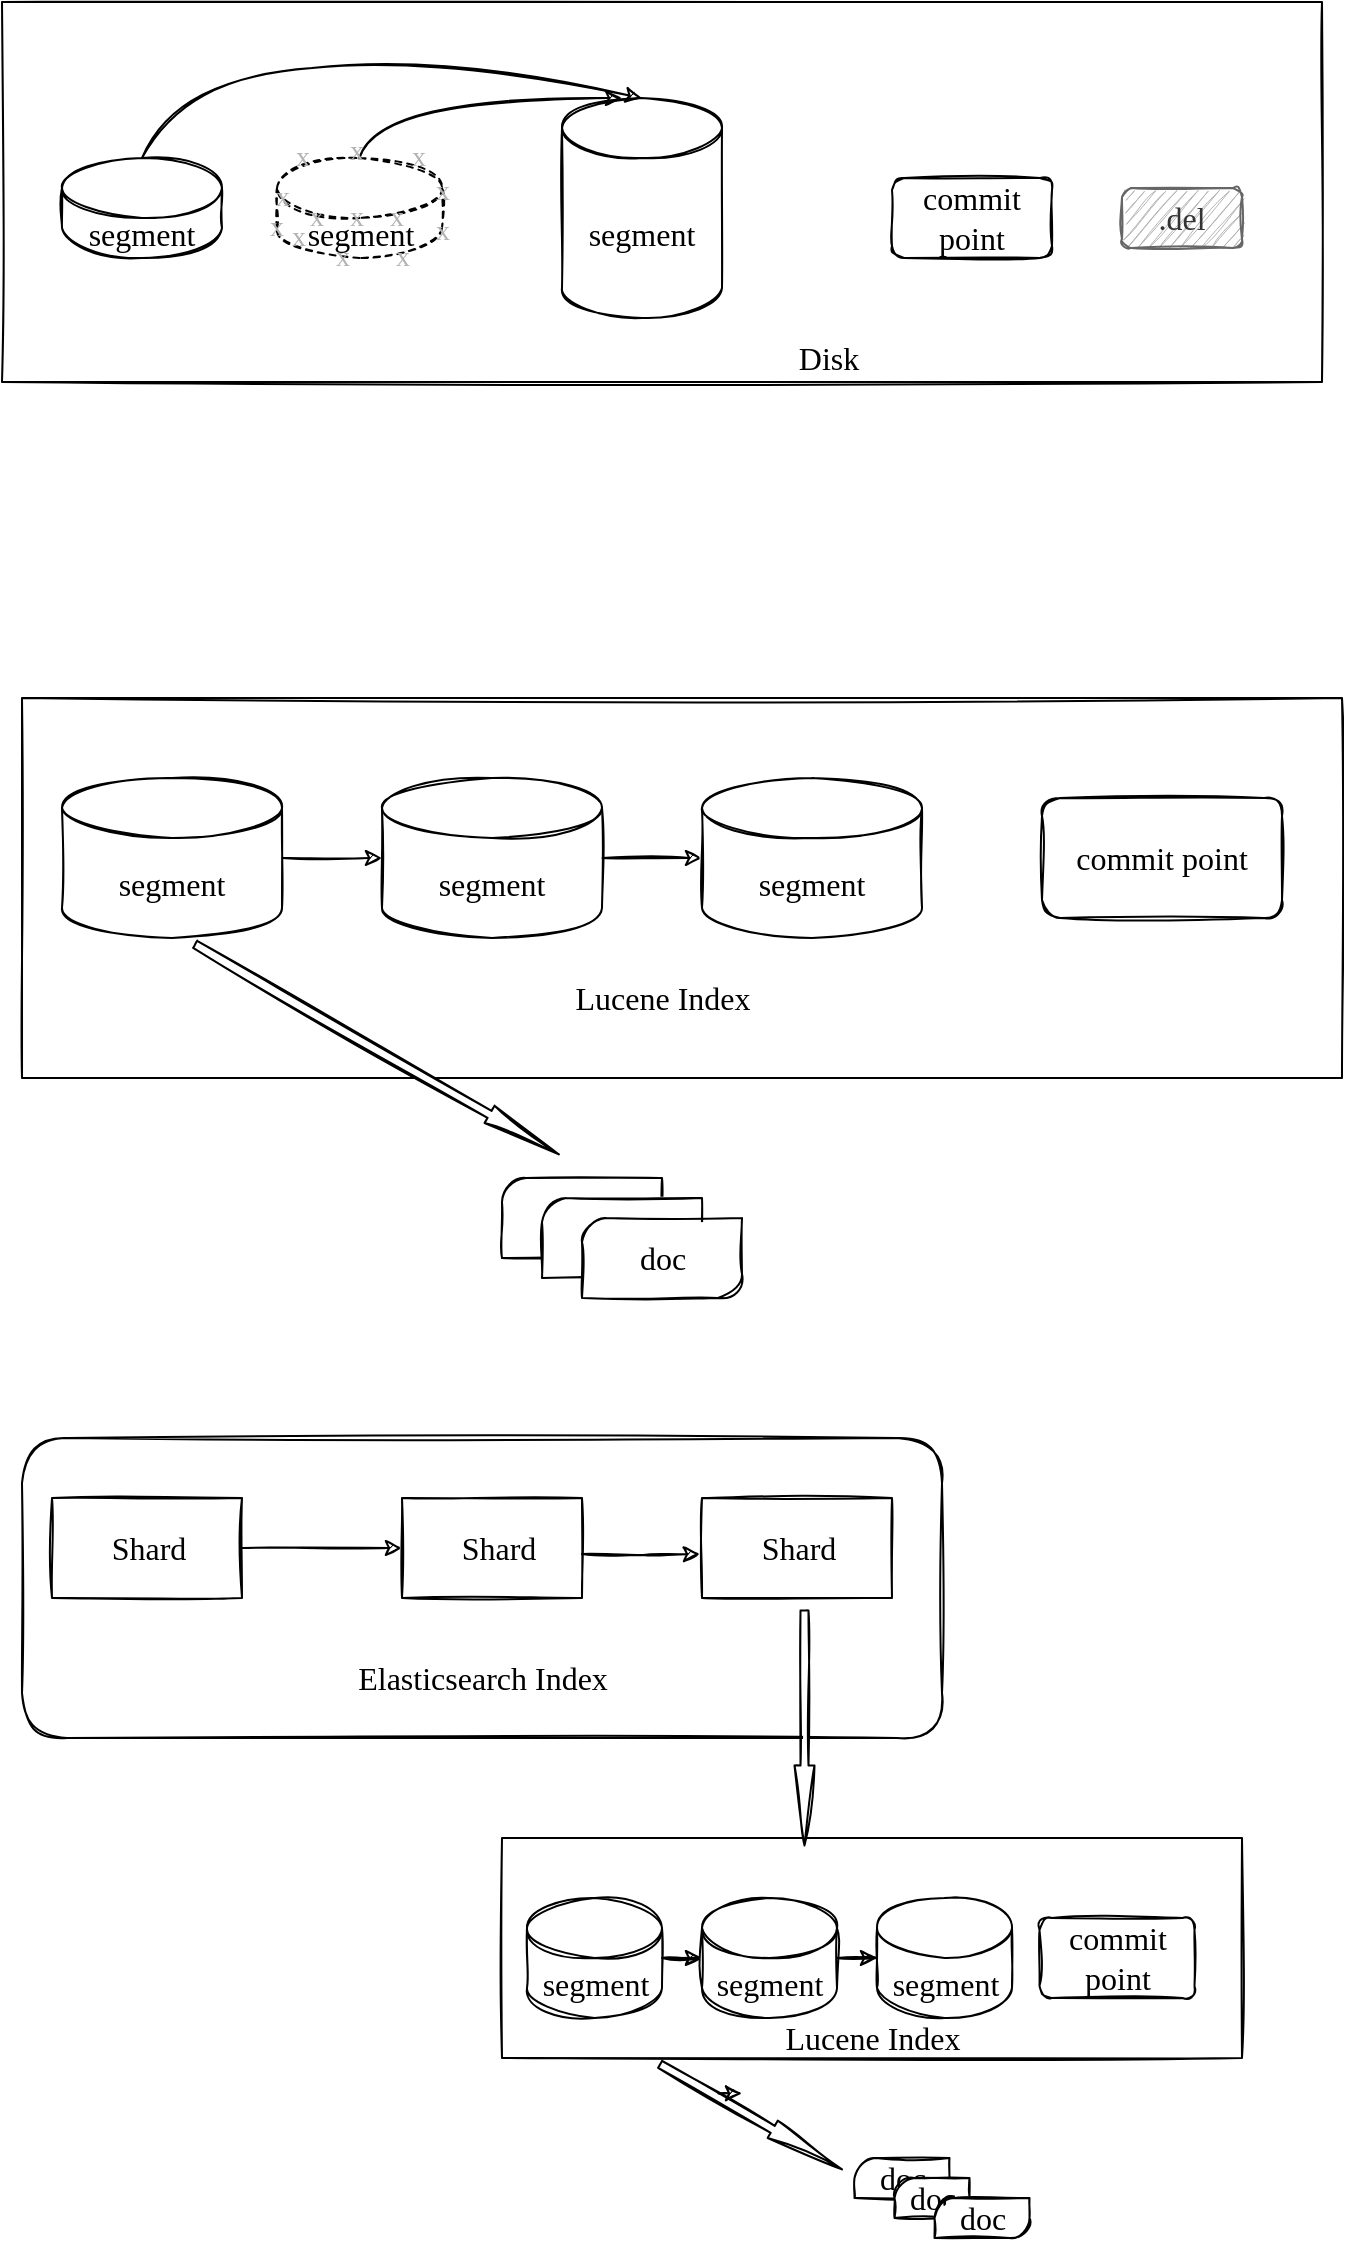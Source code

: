 <mxfile version="14.4.7" type="github" pages="2">
  <diagram id="8nM_3WmTibm-kQzg2nvk" name="第 1 页">
    <mxGraphModel dx="946" dy="1689" grid="1" gridSize="10" guides="1" tooltips="1" connect="1" arrows="1" fold="1" page="1" pageScale="1" pageWidth="850" pageHeight="1100" math="0" shadow="0">
      <root>
        <mxCell id="0" />
        <mxCell id="1" parent="0" />
        <mxCell id="rCGlDyyWl2rfRtXueR7p-3" value="" style="edgeStyle=orthogonalEdgeStyle;rounded=0;orthogonalLoop=1;jettySize=auto;html=1;sketch=1;" edge="1" parent="1" source="rCGlDyyWl2rfRtXueR7p-1" target="rCGlDyyWl2rfRtXueR7p-2">
          <mxGeometry relative="1" as="geometry" />
        </mxCell>
        <mxCell id="rCGlDyyWl2rfRtXueR7p-1" value="&lt;font face=&quot;Comic Sans MS&quot; style=&quot;font-size: 16px&quot;&gt;segment&lt;/font&gt;" style="shape=cylinder3;whiteSpace=wrap;html=1;boundedLbl=1;backgroundOutline=1;size=15;sketch=1;fillStyle=auto;" vertex="1" parent="1">
          <mxGeometry x="100" y="240" width="110" height="80" as="geometry" />
        </mxCell>
        <mxCell id="rCGlDyyWl2rfRtXueR7p-5" value="" style="edgeStyle=orthogonalEdgeStyle;rounded=0;orthogonalLoop=1;jettySize=auto;html=1;sketch=1;" edge="1" parent="1" source="rCGlDyyWl2rfRtXueR7p-2" target="rCGlDyyWl2rfRtXueR7p-4">
          <mxGeometry relative="1" as="geometry" />
        </mxCell>
        <mxCell id="rCGlDyyWl2rfRtXueR7p-2" value="&lt;font face=&quot;Comic Sans MS&quot; style=&quot;font-size: 16px&quot;&gt;segment&lt;/font&gt;" style="shape=cylinder3;whiteSpace=wrap;html=1;boundedLbl=1;backgroundOutline=1;size=15;sketch=1;fillStyle=auto;" vertex="1" parent="1">
          <mxGeometry x="260" y="240" width="110" height="80" as="geometry" />
        </mxCell>
        <mxCell id="rCGlDyyWl2rfRtXueR7p-4" value="&lt;font face=&quot;Comic Sans MS&quot; style=&quot;font-size: 16px&quot;&gt;segment&lt;/font&gt;" style="shape=cylinder3;whiteSpace=wrap;html=1;boundedLbl=1;backgroundOutline=1;size=15;sketch=1;fillStyle=auto;" vertex="1" parent="1">
          <mxGeometry x="420" y="240" width="110" height="80" as="geometry" />
        </mxCell>
        <mxCell id="rCGlDyyWl2rfRtXueR7p-6" value="&lt;font face=&quot;Comic Sans MS&quot; style=&quot;font-size: 16px;&quot;&gt;commit point&lt;/font&gt;" style="rounded=1;whiteSpace=wrap;html=1;sketch=1;fontSize=16;" vertex="1" parent="1">
          <mxGeometry x="590" y="250" width="120" height="60" as="geometry" />
        </mxCell>
        <mxCell id="rCGlDyyWl2rfRtXueR7p-7" value="" style="rounded=0;whiteSpace=wrap;html=1;sketch=1;fontSize=16;fillColor=none;labelPosition=center;verticalLabelPosition=middle;align=center;verticalAlign=middle;" vertex="1" parent="1">
          <mxGeometry x="80" y="200" width="660" height="190" as="geometry" />
        </mxCell>
        <mxCell id="rCGlDyyWl2rfRtXueR7p-9" value="doc" style="verticalLabelPosition=middle;verticalAlign=middle;html=1;shape=mxgraph.basic.diag_round_rect;dx=6;sketch=1;strokeColor=#000000;fillColor=none;gradientColor=none;fontSize=16;horizontal=1;labelPosition=center;align=center;fontFamily=Comic Sans MS;" vertex="1" parent="1">
          <mxGeometry x="320" y="440" width="80" height="40" as="geometry" />
        </mxCell>
        <mxCell id="rCGlDyyWl2rfRtXueR7p-10" value="doc" style="verticalLabelPosition=middle;verticalAlign=middle;html=1;shape=mxgraph.basic.diag_round_rect;dx=6;sketch=1;strokeColor=#000000;gradientColor=none;fontSize=16;horizontal=1;labelPosition=center;align=center;fontFamily=Comic Sans MS;" vertex="1" parent="1">
          <mxGeometry x="340" y="450" width="80" height="40" as="geometry" />
        </mxCell>
        <mxCell id="rCGlDyyWl2rfRtXueR7p-11" value="doc" style="verticalLabelPosition=middle;verticalAlign=middle;html=1;shape=mxgraph.basic.diag_round_rect;dx=6;sketch=1;strokeColor=#000000;gradientColor=none;fontSize=16;horizontal=1;labelPosition=center;align=center;fontFamily=Comic Sans MS;" vertex="1" parent="1">
          <mxGeometry x="360" y="460" width="80" height="40" as="geometry" />
        </mxCell>
        <mxCell id="rCGlDyyWl2rfRtXueR7p-13" value="Lucene Index" style="text;html=1;align=center;verticalAlign=middle;resizable=0;points=[];autosize=1;fontSize=16;fontFamily=Comic Sans MS;" vertex="1" parent="1">
          <mxGeometry x="340" y="340" width="120" height="20" as="geometry" />
        </mxCell>
        <mxCell id="rCGlDyyWl2rfRtXueR7p-15" value="" style="html=1;shadow=0;dashed=0;align=center;verticalAlign=middle;shape=mxgraph.arrows2.arrow;dy=0.6;dx=40;notch=0;sketch=1;strokeColor=#000000;fillColor=#ffffff;gradientColor=none;fontFamily=Comic Sans MS;fontSize=16;rotation=30;" vertex="1" parent="1">
          <mxGeometry x="152.5" y="370.67" width="210" height="10" as="geometry" />
        </mxCell>
        <mxCell id="rCGlDyyWl2rfRtXueR7p-19" value="" style="edgeStyle=orthogonalEdgeStyle;rounded=0;sketch=1;orthogonalLoop=1;jettySize=auto;html=1;fontFamily=Comic Sans MS;fontSize=16;" edge="1" parent="1" source="rCGlDyyWl2rfRtXueR7p-16" target="rCGlDyyWl2rfRtXueR7p-18">
          <mxGeometry relative="1" as="geometry" />
        </mxCell>
        <mxCell id="rCGlDyyWl2rfRtXueR7p-16" value="" style="verticalLabelPosition=bottom;verticalAlign=top;html=1;shape=mxgraph.basic.rect;fillColor2=none;strokeWidth=1;size=20;indent=5;sketch=1;fillColor=#ffffff;gradientColor=none;fontFamily=Comic Sans MS;fontSize=16;" vertex="1" parent="1">
          <mxGeometry x="95" y="600" width="95" height="50" as="geometry" />
        </mxCell>
        <mxCell id="rCGlDyyWl2rfRtXueR7p-17" value="Shard" style="text;html=1;align=center;verticalAlign=middle;resizable=0;points=[];autosize=1;fontSize=16;fontFamily=Comic Sans MS;" vertex="1" parent="1">
          <mxGeometry x="112.5" y="615" width="60" height="20" as="geometry" />
        </mxCell>
        <mxCell id="rCGlDyyWl2rfRtXueR7p-18" value="" style="verticalLabelPosition=bottom;verticalAlign=top;html=1;shape=mxgraph.basic.rect;fillColor2=none;strokeWidth=1;size=20;indent=5;sketch=1;fillColor=#ffffff;gradientColor=none;fontFamily=Comic Sans MS;fontSize=16;" vertex="1" parent="1">
          <mxGeometry x="270" y="600" width="90" height="50" as="geometry" />
        </mxCell>
        <mxCell id="rCGlDyyWl2rfRtXueR7p-20" value="Shard" style="text;html=1;align=center;verticalAlign=middle;resizable=0;points=[];autosize=1;fontSize=16;fontFamily=Comic Sans MS;" vertex="1" parent="1">
          <mxGeometry x="287.5" y="615" width="60" height="20" as="geometry" />
        </mxCell>
        <mxCell id="rCGlDyyWl2rfRtXueR7p-21" value="" style="verticalLabelPosition=bottom;verticalAlign=top;html=1;shape=mxgraph.basic.rect;fillColor2=none;strokeWidth=1;size=20;indent=5;sketch=1;fillColor=#ffffff;gradientColor=none;fontFamily=Comic Sans MS;fontSize=16;" vertex="1" parent="1">
          <mxGeometry x="420" y="600" width="95" height="50" as="geometry" />
        </mxCell>
        <mxCell id="rCGlDyyWl2rfRtXueR7p-22" value="Shard" style="text;html=1;align=center;verticalAlign=middle;resizable=0;points=[];autosize=1;fontSize=16;fontFamily=Comic Sans MS;" vertex="1" parent="1">
          <mxGeometry x="437.5" y="615" width="60" height="20" as="geometry" />
        </mxCell>
        <mxCell id="rCGlDyyWl2rfRtXueR7p-23" value="" style="edgeStyle=orthogonalEdgeStyle;rounded=0;sketch=1;orthogonalLoop=1;jettySize=auto;html=1;fontFamily=Comic Sans MS;fontSize=16;entryX=-0.011;entryY=0.56;entryDx=0;entryDy=0;entryPerimeter=0;" edge="1" parent="1" target="rCGlDyyWl2rfRtXueR7p-21">
          <mxGeometry relative="1" as="geometry">
            <mxPoint x="360" y="628" as="sourcePoint" />
            <mxPoint x="280" y="635" as="targetPoint" />
          </mxGeometry>
        </mxCell>
        <mxCell id="rCGlDyyWl2rfRtXueR7p-25" value="" style="rounded=1;whiteSpace=wrap;html=1;sketch=1;strokeColor=#000000;fillColor=none;gradientColor=none;fontFamily=Comic Sans MS;fontSize=16;" vertex="1" parent="1">
          <mxGeometry x="80" y="570" width="460" height="150" as="geometry" />
        </mxCell>
        <mxCell id="rCGlDyyWl2rfRtXueR7p-26" value="Elasticsearch Index" style="text;html=1;align=center;verticalAlign=middle;resizable=0;points=[];autosize=1;fontSize=16;fontFamily=Comic Sans MS;" vertex="1" parent="1">
          <mxGeometry x="225" y="680" width="170" height="20" as="geometry" />
        </mxCell>
        <mxCell id="rCGlDyyWl2rfRtXueR7p-27" value="" style="edgeStyle=orthogonalEdgeStyle;rounded=0;orthogonalLoop=1;jettySize=auto;html=1;sketch=1;" edge="1" parent="1" source="rCGlDyyWl2rfRtXueR7p-28" target="rCGlDyyWl2rfRtXueR7p-30">
          <mxGeometry relative="1" as="geometry" />
        </mxCell>
        <mxCell id="rCGlDyyWl2rfRtXueR7p-28" value="&lt;font face=&quot;Comic Sans MS&quot; style=&quot;font-size: 16px&quot;&gt;segment&lt;/font&gt;" style="shape=cylinder3;whiteSpace=wrap;html=1;boundedLbl=1;backgroundOutline=1;size=15;sketch=1;fillStyle=auto;" vertex="1" parent="1">
          <mxGeometry x="332.5" y="800" width="67.5" height="60" as="geometry" />
        </mxCell>
        <mxCell id="rCGlDyyWl2rfRtXueR7p-29" value="" style="edgeStyle=orthogonalEdgeStyle;rounded=0;orthogonalLoop=1;jettySize=auto;html=1;sketch=1;" edge="1" parent="1" source="rCGlDyyWl2rfRtXueR7p-30" target="rCGlDyyWl2rfRtXueR7p-31">
          <mxGeometry relative="1" as="geometry" />
        </mxCell>
        <mxCell id="rCGlDyyWl2rfRtXueR7p-30" value="&lt;font face=&quot;Comic Sans MS&quot; style=&quot;font-size: 16px&quot;&gt;segment&lt;/font&gt;" style="shape=cylinder3;whiteSpace=wrap;html=1;boundedLbl=1;backgroundOutline=1;size=15;sketch=1;fillStyle=auto;" vertex="1" parent="1">
          <mxGeometry x="420" y="800" width="67.5" height="60" as="geometry" />
        </mxCell>
        <mxCell id="rCGlDyyWl2rfRtXueR7p-31" value="&lt;font face=&quot;Comic Sans MS&quot; style=&quot;font-size: 16px&quot;&gt;segment&lt;/font&gt;" style="shape=cylinder3;whiteSpace=wrap;html=1;boundedLbl=1;backgroundOutline=1;size=15;sketch=1;fillStyle=auto;" vertex="1" parent="1">
          <mxGeometry x="507.5" y="800" width="67.5" height="60" as="geometry" />
        </mxCell>
        <mxCell id="rCGlDyyWl2rfRtXueR7p-32" value="&lt;font face=&quot;Comic Sans MS&quot; style=&quot;font-size: 16px;&quot;&gt;commit point&lt;/font&gt;" style="rounded=1;whiteSpace=wrap;html=1;sketch=1;fontSize=16;" vertex="1" parent="1">
          <mxGeometry x="588.75" y="810" width="77.5" height="40" as="geometry" />
        </mxCell>
        <mxCell id="rCGlDyyWl2rfRtXueR7p-33" value="" style="rounded=0;whiteSpace=wrap;html=1;sketch=1;fontSize=16;fillColor=none;labelPosition=center;verticalLabelPosition=middle;align=center;verticalAlign=middle;" vertex="1" parent="1">
          <mxGeometry x="320" y="770" width="370" height="110" as="geometry" />
        </mxCell>
        <mxCell id="rCGlDyyWl2rfRtXueR7p-34" value="doc" style="verticalLabelPosition=middle;verticalAlign=middle;html=1;shape=mxgraph.basic.diag_round_rect;dx=6;sketch=1;strokeColor=#000000;fillColor=none;gradientColor=none;fontSize=16;horizontal=1;labelPosition=center;align=center;fontFamily=Comic Sans MS;" vertex="1" parent="1">
          <mxGeometry x="496.25" y="930" width="47.5" height="20" as="geometry" />
        </mxCell>
        <mxCell id="rCGlDyyWl2rfRtXueR7p-35" value="doc" style="verticalLabelPosition=middle;verticalAlign=middle;html=1;shape=mxgraph.basic.diag_round_rect;dx=6;sketch=1;strokeColor=#000000;gradientColor=none;fontSize=16;horizontal=1;labelPosition=center;align=center;fontFamily=Comic Sans MS;" vertex="1" parent="1">
          <mxGeometry x="516.25" y="940" width="37.5" height="20" as="geometry" />
        </mxCell>
        <mxCell id="rCGlDyyWl2rfRtXueR7p-36" value="doc" style="verticalLabelPosition=middle;verticalAlign=middle;html=1;shape=mxgraph.basic.diag_round_rect;dx=6;sketch=1;strokeColor=#000000;gradientColor=none;fontSize=16;horizontal=1;labelPosition=center;align=center;fontFamily=Comic Sans MS;" vertex="1" parent="1">
          <mxGeometry x="536.25" y="950" width="47.5" height="20" as="geometry" />
        </mxCell>
        <mxCell id="rCGlDyyWl2rfRtXueR7p-37" value="Lucene Index" style="text;html=1;align=center;verticalAlign=middle;resizable=0;points=[];autosize=1;fontSize=16;fontFamily=Comic Sans MS;" vertex="1" parent="1">
          <mxGeometry x="445" y="860" width="120" height="20" as="geometry" />
        </mxCell>
        <mxCell id="rCGlDyyWl2rfRtXueR7p-38" value="" style="html=1;shadow=0;dashed=0;align=center;verticalAlign=middle;shape=mxgraph.arrows2.arrow;dy=0.6;dx=40;notch=0;sketch=1;strokeColor=#000000;fillColor=#ffffff;gradientColor=none;fontFamily=Comic Sans MS;fontSize=16;rotation=30;" vertex="1" parent="1">
          <mxGeometry x="392.03" y="904.42" width="105" height="10" as="geometry" />
        </mxCell>
        <mxCell id="rCGlDyyWl2rfRtXueR7p-41" style="edgeStyle=orthogonalEdgeStyle;rounded=0;sketch=1;orthogonalLoop=1;jettySize=auto;html=1;exitX=0;exitY=0;exitDx=32.5;exitDy=3;exitPerimeter=0;entryX=0.408;entryY=-0.263;entryDx=0;entryDy=0;entryPerimeter=0;fontFamily=Comic Sans MS;fontSize=16;" edge="1" parent="1" source="rCGlDyyWl2rfRtXueR7p-38" target="rCGlDyyWl2rfRtXueR7p-38">
          <mxGeometry relative="1" as="geometry" />
        </mxCell>
        <mxCell id="rCGlDyyWl2rfRtXueR7p-42" value="" style="html=1;shadow=0;dashed=0;align=center;verticalAlign=middle;shape=mxgraph.arrows2.arrow;dy=0.6;dx=40;notch=0;sketch=1;strokeColor=#000000;fillColor=#ffffff;gradientColor=none;fontFamily=Comic Sans MS;fontSize=16;rotation=90;" vertex="1" parent="1">
          <mxGeometry x="412.5" y="710" width="117.5" height="10" as="geometry" />
        </mxCell>
        <mxCell id="0iq0HDQxkhiBiDTgWya3-2" value="&lt;font face=&quot;Comic Sans MS&quot; style=&quot;font-size: 16px&quot;&gt;segment&lt;/font&gt;" style="shape=cylinder3;whiteSpace=wrap;html=1;boundedLbl=1;backgroundOutline=1;size=15;sketch=1;fillStyle=auto;" vertex="1" parent="1">
          <mxGeometry x="100" y="-70" width="80" height="50" as="geometry" />
        </mxCell>
        <mxCell id="0iq0HDQxkhiBiDTgWya3-4" value="&lt;font face=&quot;Comic Sans MS&quot; style=&quot;font-size: 16px&quot;&gt;segment&lt;/font&gt;" style="shape=cylinder3;whiteSpace=wrap;html=1;boundedLbl=1;backgroundOutline=1;size=15;sketch=1;fillStyle=auto;dashed=1;" vertex="1" parent="1">
          <mxGeometry x="207.5" y="-70" width="82.5" height="50" as="geometry" />
        </mxCell>
        <mxCell id="0iq0HDQxkhiBiDTgWya3-5" value="&lt;font face=&quot;Comic Sans MS&quot; style=&quot;font-size: 16px&quot;&gt;segment&lt;/font&gt;" style="shape=cylinder3;whiteSpace=wrap;html=1;boundedLbl=1;backgroundOutline=1;size=15;sketch=1;fillStyle=auto;" vertex="1" parent="1">
          <mxGeometry x="350" y="-100" width="80" height="110" as="geometry" />
        </mxCell>
        <mxCell id="0iq0HDQxkhiBiDTgWya3-6" value="&lt;font face=&quot;Comic Sans MS&quot; style=&quot;font-size: 16px;&quot;&gt;commit point&lt;/font&gt;" style="rounded=1;whiteSpace=wrap;html=1;sketch=1;fontSize=16;" vertex="1" parent="1">
          <mxGeometry x="515" y="-60" width="80" height="40" as="geometry" />
        </mxCell>
        <mxCell id="0iq0HDQxkhiBiDTgWya3-7" value="" style="rounded=0;whiteSpace=wrap;html=1;sketch=1;fontSize=16;fillColor=none;labelPosition=center;verticalLabelPosition=middle;align=center;verticalAlign=middle;" vertex="1" parent="1">
          <mxGeometry x="70" y="-148" width="660" height="190" as="geometry" />
        </mxCell>
        <mxCell id="0iq0HDQxkhiBiDTgWya3-8" value="Disk" style="text;html=1;align=center;verticalAlign=middle;resizable=0;points=[];autosize=1;fontSize=16;fontFamily=Comic Sans MS;" vertex="1" parent="1">
          <mxGeometry x="457.5" y="20" width="50" height="20" as="geometry" />
        </mxCell>
        <mxCell id="0iq0HDQxkhiBiDTgWya3-9" value="&lt;font face=&quot;Comic Sans MS&quot; style=&quot;font-size: 16px&quot;&gt;.del&lt;/font&gt;" style="rounded=1;whiteSpace=wrap;html=1;sketch=1;fontSize=16;strokeColor=#666666;fontColor=#333333;fillColor=#B3B3B3;" vertex="1" parent="1">
          <mxGeometry x="630" y="-55" width="60" height="30" as="geometry" />
        </mxCell>
        <mxCell id="0iq0HDQxkhiBiDTgWya3-11" value="" style="curved=1;endArrow=classic;html=1;fontFamily=Comic Sans MS;fontSize=14;fontColor=#000000;exitX=0.5;exitY=0;exitDx=0;exitDy=0;exitPerimeter=0;entryX=0.5;entryY=0;entryDx=0;entryDy=0;entryPerimeter=0;sketch=1;" edge="1" parent="1" source="0iq0HDQxkhiBiDTgWya3-2" target="0iq0HDQxkhiBiDTgWya3-5">
          <mxGeometry width="50" height="50" relative="1" as="geometry">
            <mxPoint x="370" y="60" as="sourcePoint" />
            <mxPoint x="420" y="10" as="targetPoint" />
            <Array as="points">
              <mxPoint x="160" y="-110" />
              <mxPoint x="290" y="-120" />
            </Array>
          </mxGeometry>
        </mxCell>
        <mxCell id="0iq0HDQxkhiBiDTgWya3-12" value="" style="curved=1;endArrow=classic;html=1;fontFamily=Comic Sans MS;fontSize=14;fontColor=#000000;exitX=0.5;exitY=0;exitDx=0;exitDy=0;exitPerimeter=0;sketch=1;" edge="1" parent="1" source="0iq0HDQxkhiBiDTgWya3-4">
          <mxGeometry width="50" height="50" relative="1" as="geometry">
            <mxPoint x="370" y="60" as="sourcePoint" />
            <mxPoint x="380" y="-100" as="targetPoint" />
            <Array as="points">
              <mxPoint x="260" y="-100" />
            </Array>
          </mxGeometry>
        </mxCell>
        <mxCell id="0iq0HDQxkhiBiDTgWya3-13" value="x" style="text;html=1;align=center;verticalAlign=middle;resizable=0;points=[];autosize=1;fontSize=14;fontFamily=Comic Sans MS;fontColor=#B3B3B3;" vertex="1" parent="1">
          <mxGeometry x="210" y="-80" width="20" height="20" as="geometry" />
        </mxCell>
        <mxCell id="0iq0HDQxkhiBiDTgWya3-14" value="x" style="text;html=1;align=center;verticalAlign=middle;resizable=0;points=[];autosize=1;fontSize=14;fontFamily=Comic Sans MS;fontColor=#B3B3B3;" vertex="1" parent="1">
          <mxGeometry x="267.5" y="-80" width="20" height="20" as="geometry" />
        </mxCell>
        <mxCell id="0iq0HDQxkhiBiDTgWya3-15" value="x" style="text;html=1;align=center;verticalAlign=middle;resizable=0;points=[];autosize=1;fontSize=14;fontFamily=Comic Sans MS;fontColor=#B3B3B3;" vertex="1" parent="1">
          <mxGeometry x="237" y="-83" width="20" height="20" as="geometry" />
        </mxCell>
        <mxCell id="0iq0HDQxkhiBiDTgWya3-18" value="x" style="text;html=1;align=center;verticalAlign=middle;resizable=0;points=[];autosize=1;fontSize=14;fontFamily=Comic Sans MS;fontColor=#B3B3B3;" vertex="1" parent="1">
          <mxGeometry x="280" y="-63" width="20" height="20" as="geometry" />
        </mxCell>
        <mxCell id="0iq0HDQxkhiBiDTgWya3-19" value="x" style="text;html=1;align=center;verticalAlign=middle;resizable=0;points=[];autosize=1;fontSize=14;fontFamily=Comic Sans MS;fontColor=#B3B3B3;" vertex="1" parent="1">
          <mxGeometry x="280" y="-43" width="20" height="20" as="geometry" />
        </mxCell>
        <mxCell id="0iq0HDQxkhiBiDTgWya3-20" value="x" style="text;html=1;align=center;verticalAlign=middle;resizable=0;points=[];autosize=1;fontSize=14;fontFamily=Comic Sans MS;fontColor=#B3B3B3;" vertex="1" parent="1">
          <mxGeometry x="260" y="-30" width="20" height="20" as="geometry" />
        </mxCell>
        <mxCell id="0iq0HDQxkhiBiDTgWya3-21" value="x" style="text;html=1;align=center;verticalAlign=middle;resizable=0;points=[];autosize=1;fontSize=14;fontFamily=Comic Sans MS;fontColor=#B3B3B3;" vertex="1" parent="1">
          <mxGeometry x="230" y="-30" width="20" height="20" as="geometry" />
        </mxCell>
        <mxCell id="0iq0HDQxkhiBiDTgWya3-22" value="x" style="text;html=1;align=center;verticalAlign=middle;resizable=0;points=[];autosize=1;fontSize=14;fontFamily=Comic Sans MS;fontColor=#B3B3B3;" vertex="1" parent="1">
          <mxGeometry x="207.5" y="-40" width="20" height="20" as="geometry" />
        </mxCell>
        <mxCell id="0iq0HDQxkhiBiDTgWya3-23" value="x" style="text;html=1;align=center;verticalAlign=middle;resizable=0;points=[];autosize=1;fontSize=14;fontFamily=Comic Sans MS;fontColor=#B3B3B3;" vertex="1" parent="1">
          <mxGeometry x="200" y="-60" width="20" height="20" as="geometry" />
        </mxCell>
        <mxCell id="0iq0HDQxkhiBiDTgWya3-24" value="x" style="text;html=1;align=center;verticalAlign=middle;resizable=0;points=[];autosize=1;fontSize=14;fontFamily=Comic Sans MS;fontColor=#B3B3B3;" vertex="1" parent="1">
          <mxGeometry x="217" y="-50" width="20" height="20" as="geometry" />
        </mxCell>
        <mxCell id="0iq0HDQxkhiBiDTgWya3-25" value="x" style="text;html=1;align=center;verticalAlign=middle;resizable=0;points=[];autosize=1;fontSize=14;fontFamily=Comic Sans MS;fontColor=#B3B3B3;" vertex="1" parent="1">
          <mxGeometry x="237" y="-50" width="20" height="20" as="geometry" />
        </mxCell>
        <mxCell id="0iq0HDQxkhiBiDTgWya3-26" value="x" style="text;html=1;align=center;verticalAlign=middle;resizable=0;points=[];autosize=1;fontSize=14;fontFamily=Comic Sans MS;fontColor=#B3B3B3;" vertex="1" parent="1">
          <mxGeometry x="257" y="-50" width="20" height="20" as="geometry" />
        </mxCell>
        <mxCell id="0iq0HDQxkhiBiDTgWya3-27" value="x" style="text;html=1;align=center;verticalAlign=middle;resizable=0;points=[];autosize=1;fontSize=14;fontFamily=Comic Sans MS;fontColor=#B3B3B3;" vertex="1" parent="1">
          <mxGeometry x="197" y="-45" width="20" height="20" as="geometry" />
        </mxCell>
      </root>
    </mxGraphModel>
  </diagram>
  <diagram id="6NOmKYol9RHLO5G2jc2y" name="第 2 页">
    <mxGraphModel dx="946" dy="1689" grid="1" gridSize="10" guides="1" tooltips="1" connect="1" arrows="1" fold="1" page="1" pageScale="1" pageWidth="850" pageHeight="1100" math="0" shadow="0">
      <root>
        <mxCell id="ERQx0jTSGvLp_6EYogIF-0" />
        <mxCell id="ERQx0jTSGvLp_6EYogIF-1" parent="ERQx0jTSGvLp_6EYogIF-0" />
        <mxCell id="dL4LxfhKbAXL3MIHt8B5-0" value="" style="verticalLabelPosition=bottom;verticalAlign=top;html=1;shape=mxgraph.basic.diag_round_rect;dx=6;sketch=1;strokeColor=#000000;fillColor=none;gradientColor=none;fontFamily=Comic Sans MS;fontSize=16;" vertex="1" parent="ERQx0jTSGvLp_6EYogIF-1">
          <mxGeometry x="320" y="-70" width="90" height="40" as="geometry" />
        </mxCell>
        <mxCell id="dL4LxfhKbAXL3MIHt8B5-1" value="Document" style="text;html=1;align=center;verticalAlign=middle;resizable=0;points=[];autosize=1;fontSize=16;fontFamily=Comic Sans MS;" vertex="1" parent="ERQx0jTSGvLp_6EYogIF-1">
          <mxGeometry x="320" y="-60" width="90" height="20" as="geometry" />
        </mxCell>
        <mxCell id="dL4LxfhKbAXL3MIHt8B5-2" value="" style="verticalLabelPosition=bottom;verticalAlign=top;html=1;shape=mxgraph.basic.three_corner_round_rect;dx=6;sketch=1;strokeColor=#000000;fillColor=none;gradientColor=none;fontFamily=Comic Sans MS;fontSize=16;" vertex="1" parent="ERQx0jTSGvLp_6EYogIF-1">
          <mxGeometry x="60" y="100" width="170" height="40" as="geometry" />
        </mxCell>
        <mxCell id="dL4LxfhKbAXL3MIHt8B5-3" value="In-memery buffer" style="text;html=1;align=center;verticalAlign=middle;resizable=0;points=[];autosize=1;fontSize=16;fontFamily=Comic Sans MS;" vertex="1" parent="ERQx0jTSGvLp_6EYogIF-1">
          <mxGeometry x="70" y="110" width="150" height="20" as="geometry" />
        </mxCell>
        <mxCell id="dL4LxfhKbAXL3MIHt8B5-4" value="" style="edgeStyle=segmentEdgeStyle;endArrow=classic;html=1;fontFamily=Comic Sans MS;fontSize=16;exitX=0.5;exitY=1;exitDx=0;exitDy=0;exitPerimeter=0;entryX=0.853;entryY=0;entryDx=0;entryDy=0;entryPerimeter=0;sketch=1;curved=1;" edge="1" parent="ERQx0jTSGvLp_6EYogIF-1" source="dL4LxfhKbAXL3MIHt8B5-0" target="dL4LxfhKbAXL3MIHt8B5-2">
          <mxGeometry width="50" height="50" relative="1" as="geometry">
            <mxPoint x="400" y="320" as="sourcePoint" />
            <mxPoint x="450" y="270" as="targetPoint" />
            <Array as="points">
              <mxPoint x="365" y="49" />
              <mxPoint x="205" y="49" />
            </Array>
          </mxGeometry>
        </mxCell>
        <mxCell id="dL4LxfhKbAXL3MIHt8B5-5" value="&lt;span style=&quot;font-size: 12px&quot;&gt;Refresh&amp;nbsp;&lt;/span&gt;" style="text;html=1;align=center;verticalAlign=middle;resizable=0;points=[];autosize=1;fontSize=16;fontFamily=Comic Sans MS;" vertex="1" parent="ERQx0jTSGvLp_6EYogIF-1">
          <mxGeometry x="170" y="30" width="60" height="30" as="geometry" />
        </mxCell>
        <mxCell id="dL4LxfhKbAXL3MIHt8B5-6" value="1. 数据刷新到内存缓存 1s 一次" style="text;html=1;align=center;verticalAlign=middle;resizable=0;points=[];autosize=1;fontSize=12;fontFamily=Tahoma;" vertex="1" parent="ERQx0jTSGvLp_6EYogIF-1">
          <mxGeometry x="215" y="60" width="180" height="20" as="geometry" />
        </mxCell>
        <mxCell id="dL4LxfhKbAXL3MIHt8B5-7" value="" style="verticalLabelPosition=bottom;verticalAlign=top;html=1;shape=mxgraph.basic.three_corner_round_rect;dx=6;sketch=1;strokeColor=#000000;fillColor=none;gradientColor=none;fontFamily=Comic Sans MS;fontSize=16;" vertex="1" parent="ERQx0jTSGvLp_6EYogIF-1">
          <mxGeometry x="60" y="170" width="260" height="70" as="geometry" />
        </mxCell>
        <mxCell id="dL4LxfhKbAXL3MIHt8B5-9" value="" style="shape=cylinder3;whiteSpace=wrap;html=1;boundedLbl=1;backgroundOutline=1;size=15;sketch=1;strokeColor=#000000;fillColor=none;gradientColor=none;fontFamily=Tahoma;fontSize=12;" vertex="1" parent="ERQx0jTSGvLp_6EYogIF-1">
          <mxGeometry x="80" y="180" width="70" height="50" as="geometry" />
        </mxCell>
        <mxCell id="dL4LxfhKbAXL3MIHt8B5-10" value="Segment" style="text;html=1;align=center;verticalAlign=middle;resizable=0;points=[];autosize=1;fontSize=12;fontFamily=Comic Sans MS;" vertex="1" parent="ERQx0jTSGvLp_6EYogIF-1">
          <mxGeometry x="85" y="183" width="60" height="20" as="geometry" />
        </mxCell>
        <mxCell id="dL4LxfhKbAXL3MIHt8B5-11" value="" style="shape=cylinder3;whiteSpace=wrap;html=1;boundedLbl=1;backgroundOutline=1;size=15;sketch=1;strokeColor=#000000;fillColor=none;gradientColor=none;fontFamily=Tahoma;fontSize=12;" vertex="1" parent="ERQx0jTSGvLp_6EYogIF-1">
          <mxGeometry x="165" y="180" width="70" height="50" as="geometry" />
        </mxCell>
        <mxCell id="dL4LxfhKbAXL3MIHt8B5-12" value="Segment" style="text;html=1;align=center;verticalAlign=middle;resizable=0;points=[];autosize=1;fontSize=12;fontFamily=Comic Sans MS;" vertex="1" parent="ERQx0jTSGvLp_6EYogIF-1">
          <mxGeometry x="170" y="183" width="60" height="20" as="geometry" />
        </mxCell>
        <mxCell id="dL4LxfhKbAXL3MIHt8B5-13" value="Cache" style="text;html=1;align=center;verticalAlign=middle;resizable=0;points=[];autosize=1;fontSize=14;fontFamily=Comic Sans MS;" vertex="1" parent="ERQx0jTSGvLp_6EYogIF-1">
          <mxGeometry x="260" y="195" width="50" height="20" as="geometry" />
        </mxCell>
        <mxCell id="dL4LxfhKbAXL3MIHt8B5-14" value="" style="edgeStyle=segmentEdgeStyle;endArrow=classic;html=1;fontFamily=Comic Sans MS;fontSize=14;exitX=1;exitY=0.5;exitDx=0;exitDy=0;exitPerimeter=0;curved=1;sketch=1;" edge="1" parent="ERQx0jTSGvLp_6EYogIF-1" source="dL4LxfhKbAXL3MIHt8B5-2" target="dL4LxfhKbAXL3MIHt8B5-12">
          <mxGeometry width="50" height="50" relative="1" as="geometry">
            <mxPoint x="400" y="320" as="sourcePoint" />
            <mxPoint x="450" y="270" as="targetPoint" />
            <Array as="points">
              <mxPoint x="250" y="120" />
              <mxPoint x="250" y="193" />
            </Array>
          </mxGeometry>
        </mxCell>
        <mxCell id="dL4LxfhKbAXL3MIHt8B5-15" value="2. 将内存缓存数据刷新到 Cache" style="text;html=1;align=center;verticalAlign=middle;resizable=0;points=[];autosize=1;fontSize=12;fontFamily=Tahoma;" vertex="1" parent="ERQx0jTSGvLp_6EYogIF-1">
          <mxGeometry x="250" y="130" width="190" height="20" as="geometry" />
        </mxCell>
        <mxCell id="dL4LxfhKbAXL3MIHt8B5-16" value="" style="verticalLabelPosition=bottom;verticalAlign=top;html=1;shape=mxgraph.basic.three_corner_round_rect;dx=6;sketch=1;strokeColor=#000000;fillColor=none;gradientColor=none;fontFamily=Comic Sans MS;fontSize=16;" vertex="1" parent="ERQx0jTSGvLp_6EYogIF-1">
          <mxGeometry x="60" y="290" width="650" height="70" as="geometry" />
        </mxCell>
        <mxCell id="dL4LxfhKbAXL3MIHt8B5-17" value="" style="shape=cylinder3;whiteSpace=wrap;html=1;boundedLbl=1;backgroundOutline=1;size=15;sketch=1;strokeColor=#000000;fillColor=none;gradientColor=none;fontFamily=Tahoma;fontSize=12;" vertex="1" parent="ERQx0jTSGvLp_6EYogIF-1">
          <mxGeometry x="80" y="300" width="70" height="50" as="geometry" />
        </mxCell>
        <mxCell id="dL4LxfhKbAXL3MIHt8B5-18" value="Segment" style="text;html=1;align=center;verticalAlign=middle;resizable=0;points=[];autosize=1;fontSize=12;fontFamily=Comic Sans MS;" vertex="1" parent="ERQx0jTSGvLp_6EYogIF-1">
          <mxGeometry x="85" y="303" width="60" height="20" as="geometry" />
        </mxCell>
        <mxCell id="dL4LxfhKbAXL3MIHt8B5-19" value="" style="shape=cylinder3;whiteSpace=wrap;html=1;boundedLbl=1;backgroundOutline=1;size=15;sketch=1;strokeColor=#000000;fillColor=none;gradientColor=none;fontFamily=Tahoma;fontSize=12;" vertex="1" parent="ERQx0jTSGvLp_6EYogIF-1">
          <mxGeometry x="165" y="300" width="70" height="50" as="geometry" />
        </mxCell>
        <mxCell id="dL4LxfhKbAXL3MIHt8B5-20" value="Segment" style="text;html=1;align=center;verticalAlign=middle;resizable=0;points=[];autosize=1;fontSize=12;fontFamily=Comic Sans MS;" vertex="1" parent="ERQx0jTSGvLp_6EYogIF-1">
          <mxGeometry x="170" y="303" width="60" height="20" as="geometry" />
        </mxCell>
        <mxCell id="dL4LxfhKbAXL3MIHt8B5-21" value="Disk" style="text;html=1;align=center;verticalAlign=middle;resizable=0;points=[];autosize=1;fontSize=14;fontFamily=Comic Sans MS;" vertex="1" parent="ERQx0jTSGvLp_6EYogIF-1">
          <mxGeometry x="640" y="315" width="40" height="20" as="geometry" />
        </mxCell>
        <mxCell id="dL4LxfhKbAXL3MIHt8B5-22" value="" style="verticalLabelPosition=bottom;verticalAlign=top;html=1;shape=mxgraph.basic.corner_round_rect;dx=6;sketch=1;strokeColor=#000000;fillColor=none;gradientColor=none;fontFamily=Tahoma;fontSize=12;" vertex="1" parent="ERQx0jTSGvLp_6EYogIF-1">
          <mxGeometry x="260" y="307.5" width="90" height="35" as="geometry" />
        </mxCell>
        <mxCell id="dL4LxfhKbAXL3MIHt8B5-23" value="Commit point" style="text;html=1;align=center;verticalAlign=middle;resizable=0;points=[];autosize=1;fontSize=14;fontFamily=Comic Sans MS;" vertex="1" parent="ERQx0jTSGvLp_6EYogIF-1">
          <mxGeometry x="255" y="315" width="100" height="20" as="geometry" />
        </mxCell>
        <mxCell id="dL4LxfhKbAXL3MIHt8B5-24" value="" style="edgeStyle=segmentEdgeStyle;endArrow=classic;html=1;fontFamily=Comic Sans MS;fontSize=14;exitX=1;exitY=0.5;exitDx=0;exitDy=0;exitPerimeter=0;curved=1;sketch=1;" edge="1" parent="ERQx0jTSGvLp_6EYogIF-1">
          <mxGeometry width="50" height="50" relative="1" as="geometry">
            <mxPoint x="320" y="215" as="sourcePoint" />
            <mxPoint x="320" y="288" as="targetPoint" />
            <Array as="points">
              <mxPoint x="340" y="215" />
              <mxPoint x="340" y="288" />
            </Array>
          </mxGeometry>
        </mxCell>
        <mxCell id="dL4LxfhKbAXL3MIHt8B5-25" value="3. 将 cache 数据刷新磁盘" style="text;html=1;align=center;verticalAlign=middle;resizable=0;points=[];autosize=1;fontSize=12;fontFamily=Tahoma;" vertex="1" parent="ERQx0jTSGvLp_6EYogIF-1">
          <mxGeometry x="360" y="240" width="150" height="20" as="geometry" />
        </mxCell>
        <mxCell id="dL4LxfhKbAXL3MIHt8B5-26" value="" style="shape=flexArrow;endArrow=classic;html=1;fontFamily=Comic Sans MS;fontSize=14;exitX=0.68;exitY=-0.1;exitDx=0;exitDy=0;exitPerimeter=0;sketch=1;fillColor=#f8cecc;strokeColor=#b85450;" edge="1" parent="ERQx0jTSGvLp_6EYogIF-1" source="dL4LxfhKbAXL3MIHt8B5-13">
          <mxGeometry width="50" height="50" relative="1" as="geometry">
            <mxPoint x="400" y="195" as="sourcePoint" />
            <mxPoint x="350" y="180" as="targetPoint" />
          </mxGeometry>
        </mxCell>
        <mxCell id="dL4LxfhKbAXL3MIHt8B5-27" value="此时就已经可以读取了" style="text;html=1;align=center;verticalAlign=middle;resizable=0;points=[];autosize=1;fontSize=14;fontFamily=Tahoma;labelBackgroundColor=none;strokeColor=#b85450;fillColor=#f8cecc;sketch=1;" vertex="1" parent="ERQx0jTSGvLp_6EYogIF-1">
          <mxGeometry x="355" y="170" width="160" height="20" as="geometry" />
        </mxCell>
        <mxCell id="dL4LxfhKbAXL3MIHt8B5-28" value="" style="verticalLabelPosition=bottom;verticalAlign=top;html=1;shape=mxgraph.basic.three_corner_round_rect;dx=6;sketch=1;strokeColor=#9673a6;fillColor=#e1d5e7;fontFamily=Comic Sans MS;fontSize=16;" vertex="1" parent="ERQx0jTSGvLp_6EYogIF-1">
          <mxGeometry x="580" y="100" width="110" height="40" as="geometry" />
        </mxCell>
        <mxCell id="dL4LxfhKbAXL3MIHt8B5-29" value="&lt;p&gt;Translog&lt;/p&gt;" style="text;html=1;align=center;verticalAlign=middle;resizable=0;points=[];autosize=1;fontSize=14;fontFamily=Comic Sans MS;" vertex="1" parent="ERQx0jTSGvLp_6EYogIF-1">
          <mxGeometry x="595" y="95" width="70" height="50" as="geometry" />
        </mxCell>
        <mxCell id="dL4LxfhKbAXL3MIHt8B5-30" value="fsync" style="text;html=1;align=center;verticalAlign=middle;resizable=0;points=[];autosize=1;fontSize=14;fontFamily=Comic Sans MS;" vertex="1" parent="ERQx0jTSGvLp_6EYogIF-1">
          <mxGeometry x="290" y="250" width="50" height="20" as="geometry" />
        </mxCell>
        <mxCell id="dL4LxfhKbAXL3MIHt8B5-31" value="" style="verticalLabelPosition=bottom;verticalAlign=top;html=1;shape=mxgraph.basic.three_corner_round_rect;dx=6;sketch=1;strokeColor=#9673a6;fillColor=#e1d5e7;fontFamily=Comic Sans MS;fontSize=16;" vertex="1" parent="ERQx0jTSGvLp_6EYogIF-1">
          <mxGeometry x="440" y="305" width="110" height="40" as="geometry" />
        </mxCell>
        <mxCell id="dL4LxfhKbAXL3MIHt8B5-32" value="&lt;p&gt;Translog&lt;/p&gt;" style="text;html=1;align=center;verticalAlign=middle;resizable=0;points=[];autosize=1;fontSize=14;fontFamily=Comic Sans MS;" vertex="1" parent="ERQx0jTSGvLp_6EYogIF-1">
          <mxGeometry x="455" y="300" width="70" height="50" as="geometry" />
        </mxCell>
        <mxCell id="dL4LxfhKbAXL3MIHt8B5-33" value="" style="edgeStyle=segmentEdgeStyle;endArrow=classic;html=1;fontFamily=Comic Sans MS;fontSize=16;exitX=0.5;exitY=1;exitDx=0;exitDy=0;exitPerimeter=0;sketch=1;curved=1;" edge="1" parent="ERQx0jTSGvLp_6EYogIF-1" source="dL4LxfhKbAXL3MIHt8B5-0">
          <mxGeometry width="50" height="50" relative="1" as="geometry">
            <mxPoint x="540" y="-30" as="sourcePoint" />
            <mxPoint x="620" y="95" as="targetPoint" />
            <Array as="points">
              <mxPoint x="365" y="49" />
              <mxPoint x="620" y="49" />
            </Array>
          </mxGeometry>
        </mxCell>
        <mxCell id="dL4LxfhKbAXL3MIHt8B5-35" value="" style="curved=1;endArrow=classic;html=1;fontFamily=Comic Sans MS;fontSize=14;exitX=0.486;exitY=0.98;exitDx=0;exitDy=0;exitPerimeter=0;entryX=0.654;entryY=0.014;entryDx=0;entryDy=0;entryPerimeter=0;sketch=1;" edge="1" parent="ERQx0jTSGvLp_6EYogIF-1" source="dL4LxfhKbAXL3MIHt8B5-29" target="dL4LxfhKbAXL3MIHt8B5-16">
          <mxGeometry width="50" height="50" relative="1" as="geometry">
            <mxPoint x="400" y="140" as="sourcePoint" />
            <mxPoint x="450" y="90" as="targetPoint" />
            <Array as="points">
              <mxPoint x="629" y="190" />
              <mxPoint x="600" y="270" />
            </Array>
          </mxGeometry>
        </mxCell>
        <mxCell id="dL4LxfhKbAXL3MIHt8B5-36" value="5s fsync 一次" style="text;html=1;align=center;verticalAlign=middle;resizable=0;points=[];autosize=1;fontSize=14;fontFamily=Tahoma;" vertex="1" parent="ERQx0jTSGvLp_6EYogIF-1">
          <mxGeometry x="620" y="203" width="100" height="20" as="geometry" />
        </mxCell>
        <mxCell id="dL4LxfhKbAXL3MIHt8B5-37" value="" style="verticalLabelPosition=bottom;verticalAlign=top;html=1;shape=mxgraph.basic.diag_round_rect;dx=6;sketch=1;strokeColor=#000000;fillColor=none;gradientColor=none;fontFamily=Comic Sans MS;fontSize=16;" vertex="1" parent="ERQx0jTSGvLp_6EYogIF-1">
          <mxGeometry x="320" y="440" width="90" height="40" as="geometry" />
        </mxCell>
        <mxCell id="dL4LxfhKbAXL3MIHt8B5-38" value="Document" style="text;html=1;align=center;verticalAlign=middle;resizable=0;points=[];autosize=1;fontSize=16;fontFamily=Comic Sans MS;" vertex="1" parent="ERQx0jTSGvLp_6EYogIF-1">
          <mxGeometry x="320" y="450" width="90" height="20" as="geometry" />
        </mxCell>
        <mxCell id="dL4LxfhKbAXL3MIHt8B5-39" value="" style="verticalLabelPosition=bottom;verticalAlign=top;html=1;shape=mxgraph.basic.three_corner_round_rect;dx=6;sketch=1;strokeColor=#000000;fillColor=none;gradientColor=none;fontFamily=Comic Sans MS;fontSize=16;" vertex="1" parent="ERQx0jTSGvLp_6EYogIF-1">
          <mxGeometry x="60" y="610" width="170" height="40" as="geometry" />
        </mxCell>
        <mxCell id="dL4LxfhKbAXL3MIHt8B5-40" value="In-memery buffer" style="text;html=1;align=center;verticalAlign=middle;resizable=0;points=[];autosize=1;fontSize=16;fontFamily=Comic Sans MS;" vertex="1" parent="ERQx0jTSGvLp_6EYogIF-1">
          <mxGeometry x="70" y="620" width="150" height="20" as="geometry" />
        </mxCell>
        <mxCell id="dL4LxfhKbAXL3MIHt8B5-41" value="" style="edgeStyle=segmentEdgeStyle;endArrow=classic;html=1;fontFamily=Comic Sans MS;fontSize=16;exitX=0.5;exitY=1;exitDx=0;exitDy=0;exitPerimeter=0;entryX=0.853;entryY=0;entryDx=0;entryDy=0;entryPerimeter=0;sketch=1;curved=1;" edge="1" parent="ERQx0jTSGvLp_6EYogIF-1" source="dL4LxfhKbAXL3MIHt8B5-37" target="dL4LxfhKbAXL3MIHt8B5-39">
          <mxGeometry width="50" height="50" relative="1" as="geometry">
            <mxPoint x="400" y="830" as="sourcePoint" />
            <mxPoint x="450" y="780" as="targetPoint" />
            <Array as="points">
              <mxPoint x="365" y="559" />
              <mxPoint x="205" y="559" />
            </Array>
          </mxGeometry>
        </mxCell>
        <mxCell id="dL4LxfhKbAXL3MIHt8B5-42" value="&lt;span style=&quot;font-size: 12px&quot;&gt;Refresh&amp;nbsp;&lt;/span&gt;" style="text;html=1;align=center;verticalAlign=middle;resizable=0;points=[];autosize=1;fontSize=16;fontFamily=Comic Sans MS;" vertex="1" parent="ERQx0jTSGvLp_6EYogIF-1">
          <mxGeometry x="170" y="540" width="60" height="30" as="geometry" />
        </mxCell>
        <mxCell id="dL4LxfhKbAXL3MIHt8B5-43" value="1. 不写入" style="text;html=1;align=center;verticalAlign=middle;resizable=0;points=[];autosize=1;fontSize=12;fontFamily=Tahoma;" vertex="1" parent="ERQx0jTSGvLp_6EYogIF-1">
          <mxGeometry x="215" y="570" width="70" height="20" as="geometry" />
        </mxCell>
        <mxCell id="dL4LxfhKbAXL3MIHt8B5-44" value="" style="verticalLabelPosition=bottom;verticalAlign=top;html=1;shape=mxgraph.basic.three_corner_round_rect;dx=6;sketch=1;strokeColor=#000000;fillColor=none;gradientColor=none;fontFamily=Comic Sans MS;fontSize=16;" vertex="1" parent="ERQx0jTSGvLp_6EYogIF-1">
          <mxGeometry x="60" y="680" width="260" height="70" as="geometry" />
        </mxCell>
        <mxCell id="dL4LxfhKbAXL3MIHt8B5-49" value="Cache" style="text;html=1;align=center;verticalAlign=middle;resizable=0;points=[];autosize=1;fontSize=14;fontFamily=Comic Sans MS;" vertex="1" parent="ERQx0jTSGvLp_6EYogIF-1">
          <mxGeometry x="260" y="705" width="50" height="20" as="geometry" />
        </mxCell>
        <mxCell id="dL4LxfhKbAXL3MIHt8B5-50" value="" style="edgeStyle=segmentEdgeStyle;endArrow=classic;html=1;fontFamily=Comic Sans MS;fontSize=14;exitX=1;exitY=0.5;exitDx=0;exitDy=0;exitPerimeter=0;curved=1;sketch=1;" edge="1" parent="ERQx0jTSGvLp_6EYogIF-1" source="dL4LxfhKbAXL3MIHt8B5-39">
          <mxGeometry width="50" height="50" relative="1" as="geometry">
            <mxPoint x="400" y="830" as="sourcePoint" />
            <mxPoint x="230" y="703" as="targetPoint" />
            <Array as="points">
              <mxPoint x="250" y="630" />
              <mxPoint x="250" y="703" />
            </Array>
          </mxGeometry>
        </mxCell>
        <mxCell id="dL4LxfhKbAXL3MIHt8B5-51" value="2. 清空" style="text;html=1;align=center;verticalAlign=middle;resizable=0;points=[];autosize=1;fontSize=12;fontFamily=Tahoma;" vertex="1" parent="ERQx0jTSGvLp_6EYogIF-1">
          <mxGeometry x="255" y="640" width="50" height="20" as="geometry" />
        </mxCell>
        <mxCell id="dL4LxfhKbAXL3MIHt8B5-52" value="" style="verticalLabelPosition=bottom;verticalAlign=top;html=1;shape=mxgraph.basic.three_corner_round_rect;dx=6;sketch=1;strokeColor=#000000;fillColor=none;gradientColor=none;fontFamily=Comic Sans MS;fontSize=16;" vertex="1" parent="ERQx0jTSGvLp_6EYogIF-1">
          <mxGeometry x="60" y="800" width="650" height="70" as="geometry" />
        </mxCell>
        <mxCell id="dL4LxfhKbAXL3MIHt8B5-53" value="" style="shape=cylinder3;whiteSpace=wrap;html=1;boundedLbl=1;backgroundOutline=1;size=15;sketch=1;strokeColor=#000000;fillColor=none;gradientColor=none;fontFamily=Tahoma;fontSize=12;" vertex="1" parent="ERQx0jTSGvLp_6EYogIF-1">
          <mxGeometry x="80" y="810" width="70" height="50" as="geometry" />
        </mxCell>
        <mxCell id="dL4LxfhKbAXL3MIHt8B5-54" value="Segment" style="text;html=1;align=center;verticalAlign=middle;resizable=0;points=[];autosize=1;fontSize=12;fontFamily=Comic Sans MS;" vertex="1" parent="ERQx0jTSGvLp_6EYogIF-1">
          <mxGeometry x="85" y="813" width="60" height="20" as="geometry" />
        </mxCell>
        <mxCell id="dL4LxfhKbAXL3MIHt8B5-55" value="" style="shape=cylinder3;whiteSpace=wrap;html=1;boundedLbl=1;backgroundOutline=1;size=15;sketch=1;strokeColor=#000000;fillColor=none;gradientColor=none;fontFamily=Tahoma;fontSize=12;" vertex="1" parent="ERQx0jTSGvLp_6EYogIF-1">
          <mxGeometry x="165" y="810" width="70" height="50" as="geometry" />
        </mxCell>
        <mxCell id="dL4LxfhKbAXL3MIHt8B5-56" value="Segment" style="text;html=1;align=center;verticalAlign=middle;resizable=0;points=[];autosize=1;fontSize=12;fontFamily=Comic Sans MS;" vertex="1" parent="ERQx0jTSGvLp_6EYogIF-1">
          <mxGeometry x="170" y="813" width="60" height="20" as="geometry" />
        </mxCell>
        <mxCell id="dL4LxfhKbAXL3MIHt8B5-57" value="Disk" style="text;html=1;align=center;verticalAlign=middle;resizable=0;points=[];autosize=1;fontSize=14;fontFamily=Comic Sans MS;" vertex="1" parent="ERQx0jTSGvLp_6EYogIF-1">
          <mxGeometry x="640" y="825" width="40" height="20" as="geometry" />
        </mxCell>
        <mxCell id="dL4LxfhKbAXL3MIHt8B5-58" value="" style="verticalLabelPosition=bottom;verticalAlign=top;html=1;shape=mxgraph.basic.corner_round_rect;dx=6;sketch=1;strokeColor=#000000;fillColor=none;gradientColor=none;fontFamily=Tahoma;fontSize=12;" vertex="1" parent="ERQx0jTSGvLp_6EYogIF-1">
          <mxGeometry x="260" y="817.5" width="90" height="35" as="geometry" />
        </mxCell>
        <mxCell id="dL4LxfhKbAXL3MIHt8B5-59" value="Commit point" style="text;html=1;align=center;verticalAlign=middle;resizable=0;points=[];autosize=1;fontSize=14;fontFamily=Comic Sans MS;" vertex="1" parent="ERQx0jTSGvLp_6EYogIF-1">
          <mxGeometry x="255" y="825" width="100" height="20" as="geometry" />
        </mxCell>
        <mxCell id="dL4LxfhKbAXL3MIHt8B5-60" value="" style="edgeStyle=segmentEdgeStyle;endArrow=classic;html=1;fontFamily=Comic Sans MS;fontSize=14;exitX=1;exitY=0.5;exitDx=0;exitDy=0;exitPerimeter=0;curved=1;sketch=1;" edge="1" parent="ERQx0jTSGvLp_6EYogIF-1">
          <mxGeometry width="50" height="50" relative="1" as="geometry">
            <mxPoint x="320" y="725" as="sourcePoint" />
            <mxPoint x="320" y="798" as="targetPoint" />
            <Array as="points">
              <mxPoint x="340" y="725" />
              <mxPoint x="340" y="798" />
            </Array>
          </mxGeometry>
        </mxCell>
        <mxCell id="dL4LxfhKbAXL3MIHt8B5-61" value="3. 清空 cache 刷新到磁盘" style="text;html=1;align=center;verticalAlign=middle;resizable=0;points=[];autosize=1;fontSize=12;fontFamily=Tahoma;" vertex="1" parent="ERQx0jTSGvLp_6EYogIF-1">
          <mxGeometry x="340" y="750" width="150" height="20" as="geometry" />
        </mxCell>
        <mxCell id="dL4LxfhKbAXL3MIHt8B5-63" value="Cache 被清空" style="text;html=1;align=center;verticalAlign=middle;resizable=0;points=[];autosize=1;fontSize=14;fontFamily=Tahoma;labelBackgroundColor=none;strokeColor=#b85450;fillColor=#f8cecc;sketch=1;" vertex="1" parent="ERQx0jTSGvLp_6EYogIF-1">
          <mxGeometry x="115" y="705" width="100" height="20" as="geometry" />
        </mxCell>
        <mxCell id="dL4LxfhKbAXL3MIHt8B5-64" value="" style="verticalLabelPosition=bottom;verticalAlign=top;html=1;shape=mxgraph.basic.three_corner_round_rect;dx=6;sketch=1;strokeColor=#9673a6;fillColor=#e1d5e7;fontFamily=Comic Sans MS;fontSize=16;" vertex="1" parent="ERQx0jTSGvLp_6EYogIF-1">
          <mxGeometry x="580" y="610" width="110" height="40" as="geometry" />
        </mxCell>
        <mxCell id="dL4LxfhKbAXL3MIHt8B5-65" value="&lt;p&gt;Translog&lt;/p&gt;" style="text;html=1;align=center;verticalAlign=middle;resizable=0;points=[];autosize=1;fontSize=14;fontFamily=Comic Sans MS;" vertex="1" parent="ERQx0jTSGvLp_6EYogIF-1">
          <mxGeometry x="595" y="605" width="70" height="50" as="geometry" />
        </mxCell>
        <mxCell id="dL4LxfhKbAXL3MIHt8B5-66" value="fsync" style="text;html=1;align=center;verticalAlign=middle;resizable=0;points=[];autosize=1;fontSize=14;fontFamily=Comic Sans MS;" vertex="1" parent="ERQx0jTSGvLp_6EYogIF-1">
          <mxGeometry x="290" y="760" width="50" height="20" as="geometry" />
        </mxCell>
        <mxCell id="dL4LxfhKbAXL3MIHt8B5-67" value="" style="verticalLabelPosition=bottom;verticalAlign=top;html=1;shape=mxgraph.basic.three_corner_round_rect;dx=6;sketch=1;fillColor=#f8cecc;fontFamily=Comic Sans MS;fontSize=16;strokeColor=#b85450;" vertex="1" parent="ERQx0jTSGvLp_6EYogIF-1">
          <mxGeometry x="525" y="812.5" width="110" height="40" as="geometry" />
        </mxCell>
        <mxCell id="dL4LxfhKbAXL3MIHt8B5-68" value="&lt;p&gt;&lt;font style=&quot;font-size: 13px&quot;&gt;translog deleted&lt;/font&gt;&lt;/p&gt;" style="text;html=1;align=center;verticalAlign=middle;resizable=0;points=[];autosize=1;fontSize=14;fontFamily=Comic Sans MS;" vertex="1" parent="ERQx0jTSGvLp_6EYogIF-1">
          <mxGeometry x="520" y="807.5" width="120" height="50" as="geometry" />
        </mxCell>
        <mxCell id="dL4LxfhKbAXL3MIHt8B5-69" value="" style="edgeStyle=segmentEdgeStyle;endArrow=classic;html=1;fontFamily=Comic Sans MS;fontSize=16;exitX=0.5;exitY=1;exitDx=0;exitDy=0;exitPerimeter=0;sketch=1;curved=1;" edge="1" parent="ERQx0jTSGvLp_6EYogIF-1" source="dL4LxfhKbAXL3MIHt8B5-37">
          <mxGeometry width="50" height="50" relative="1" as="geometry">
            <mxPoint x="540" y="480" as="sourcePoint" />
            <mxPoint x="620" y="605" as="targetPoint" />
            <Array as="points">
              <mxPoint x="365" y="559" />
              <mxPoint x="620" y="559" />
            </Array>
          </mxGeometry>
        </mxCell>
        <mxCell id="dL4LxfhKbAXL3MIHt8B5-70" value="" style="curved=1;endArrow=classic;html=1;fontFamily=Comic Sans MS;fontSize=14;exitX=0.486;exitY=0.98;exitDx=0;exitDy=0;exitPerimeter=0;entryX=0.654;entryY=0.014;entryDx=0;entryDy=0;entryPerimeter=0;sketch=1;" edge="1" parent="ERQx0jTSGvLp_6EYogIF-1" source="dL4LxfhKbAXL3MIHt8B5-65" target="dL4LxfhKbAXL3MIHt8B5-52">
          <mxGeometry width="50" height="50" relative="1" as="geometry">
            <mxPoint x="400" y="650" as="sourcePoint" />
            <mxPoint x="450" y="600" as="targetPoint" />
            <Array as="points">
              <mxPoint x="629" y="700" />
              <mxPoint x="600" y="780" />
            </Array>
          </mxGeometry>
        </mxCell>
        <mxCell id="dL4LxfhKbAXL3MIHt8B5-71" value="Delete translog" style="text;html=1;align=center;verticalAlign=middle;resizable=0;points=[];autosize=1;fontSize=14;fontFamily=Tahoma;" vertex="1" parent="ERQx0jTSGvLp_6EYogIF-1">
          <mxGeometry x="615" y="713" width="110" height="20" as="geometry" />
        </mxCell>
        <mxCell id="dL4LxfhKbAXL3MIHt8B5-72" value="x" style="text;html=1;align=center;verticalAlign=middle;resizable=0;points=[];autosize=1;fontSize=14;fontFamily=Tahoma;sketch=1;fontStyle=1;fontColor=#FF0000;" vertex="1" parent="ERQx0jTSGvLp_6EYogIF-1">
          <mxGeometry x="610" y="807.5" width="20" height="20" as="geometry" />
        </mxCell>
        <mxCell id="dL4LxfhKbAXL3MIHt8B5-73" value="" style="verticalLabelPosition=bottom;verticalAlign=top;html=1;shape=mxgraph.basic.three_corner_round_rect;dx=6;labelBackgroundColor=none;sketch=1;strokeColor=#666666;fontFamily=Tahoma;fontSize=14;fontColor=#333333;fillColor=#B3B3B3;" vertex="1" parent="ERQx0jTSGvLp_6EYogIF-1">
          <mxGeometry x="400" y="820" width="70" height="30" as="geometry" />
        </mxCell>
        <mxCell id="dL4LxfhKbAXL3MIHt8B5-74" value=".del file" style="text;html=1;align=center;verticalAlign=middle;resizable=0;points=[];autosize=1;fontSize=14;fontFamily=Comic Sans MS;sketch=1;" vertex="1" parent="ERQx0jTSGvLp_6EYogIF-1">
          <mxGeometry x="395" y="825" width="70" height="20" as="geometry" />
        </mxCell>
      </root>
    </mxGraphModel>
  </diagram>
</mxfile>

